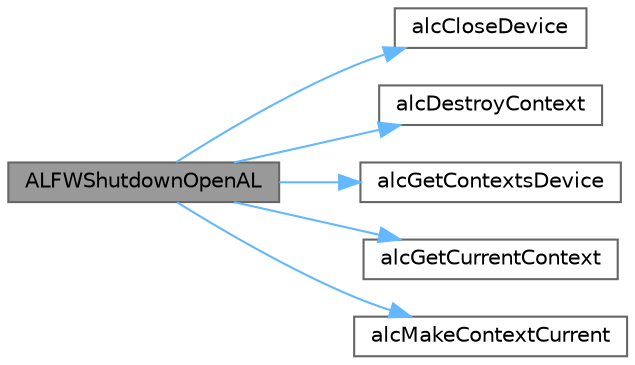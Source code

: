 digraph "ALFWShutdownOpenAL"
{
 // LATEX_PDF_SIZE
  bgcolor="transparent";
  edge [fontname=Helvetica,fontsize=10,labelfontname=Helvetica,labelfontsize=10];
  node [fontname=Helvetica,fontsize=10,shape=box,height=0.2,width=0.4];
  rankdir="LR";
  Node1 [id="Node000001",label="ALFWShutdownOpenAL",height=0.2,width=0.4,color="gray40", fillcolor="grey60", style="filled", fontcolor="black",tooltip=" "];
  Node1 -> Node2 [id="edge1_Node000001_Node000002",color="steelblue1",style="solid",tooltip=" "];
  Node2 [id="Node000002",label="alcCloseDevice",height=0.2,width=0.4,color="grey40", fillcolor="white", style="filled",URL="$alc_8h.html#aa8a289916ea5f2a5db8415b8c0b877b3",tooltip=" "];
  Node1 -> Node3 [id="edge2_Node000001_Node000003",color="steelblue1",style="solid",tooltip=" "];
  Node3 [id="Node000003",label="alcDestroyContext",height=0.2,width=0.4,color="grey40", fillcolor="white", style="filled",URL="$alc_8h.html#a41682484927dfa1d17a8167ddc39b03c",tooltip=" "];
  Node1 -> Node4 [id="edge3_Node000001_Node000004",color="steelblue1",style="solid",tooltip=" "];
  Node4 [id="Node000004",label="alcGetContextsDevice",height=0.2,width=0.4,color="grey40", fillcolor="white", style="filled",URL="$alc_8h.html#adca79de71013609eecd674d7fbd191a3",tooltip=" "];
  Node1 -> Node5 [id="edge4_Node000001_Node000005",color="steelblue1",style="solid",tooltip=" "];
  Node5 [id="Node000005",label="alcGetCurrentContext",height=0.2,width=0.4,color="grey40", fillcolor="white", style="filled",URL="$alc_8h.html#afc2d275d8bc1c443d73dd074612aafce",tooltip=" "];
  Node1 -> Node6 [id="edge5_Node000001_Node000006",color="steelblue1",style="solid",tooltip=" "];
  Node6 [id="Node000006",label="alcMakeContextCurrent",height=0.2,width=0.4,color="grey40", fillcolor="white", style="filled",URL="$alc_8h.html#a8ece422dd6634d2388190beb9693f86d",tooltip=" "];
}
